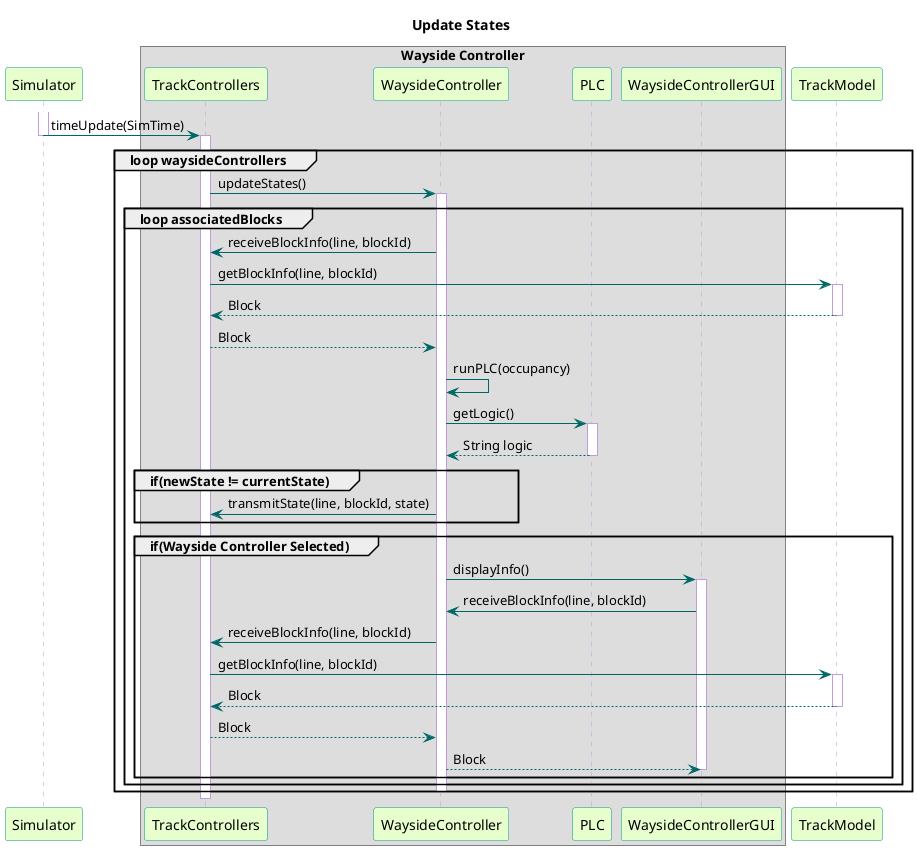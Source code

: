 @startuml

title Update States

skinparam sequence {
  BackgroundColor transparent
  ParticipantBackgroundColor #e6ffcc
  ParticipantBorderColor 	#049595
  PackageBorderCOlor  #049595
  ArrowColor #006666
  LifeLineBorderColor #c09cd9
}

participant Simulator
box "Wayside Controller"
participant TrackControllers
participant WaysideController
participant PLC
participant WaysideControllerGUI
end box
participant TrackModel

activate Simulator
Simulator -> TrackControllers : timeUpdate(SimTime)
deactivate Simulator

group loop waysideControllers
	activate TrackControllers
	TrackControllers -> WaysideController : updateStates()
	
	group loop associatedBlocks
		activate WaysideController 
		WaysideController -> TrackControllers : receiveBlockInfo(line, blockId)
		TrackControllers -> TrackModel : getBlockInfo(line, blockId)
	
		activate TrackModel
		TrackModel --> TrackControllers : Block
		deactivate TrackModel
		TrackControllers --> WaysideController : Block
		WaysideController -> WaysideController : runPLC(occupancy)
		WaysideController -> PLC : getLogic()
		
		activate PLC
		PLC --> WaysideController : String logic
		deactivate PLC
		
		group if(newState != currentState)
			WaysideController -> TrackControllers : transmitState(line, blockId, state)
		end
		
		group if(Wayside Controller Selected)
			WaysideController -> WaysideControllerGUI : displayInfo()

			activate WaysideControllerGUI
			WaysideControllerGUI -> WaysideController : receiveBlockInfo(line, blockId)
			WaysideController -> TrackControllers : receiveBlockInfo(line, blockId)
			TrackControllers -> TrackModel : getBlockInfo(line, blockId)
			
			activate TrackModel
			TrackModel --> TrackControllers : Block
			deactivate TrackModel
			TrackControllers --> WaysideController : Block
			WaysideController --> WaysideControllerGUI : Block
			deactivate WaysideControllerGUI
		end
	end
	deactivate WaysideController
end
deactivate TrackControllers

@enduml